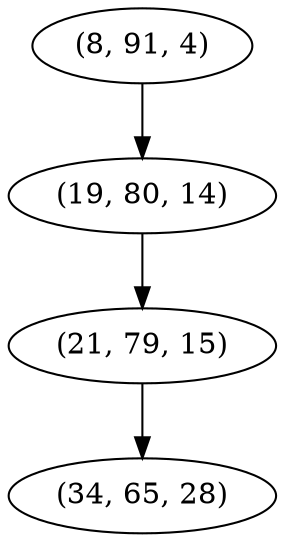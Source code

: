 digraph tree {
    "(8, 91, 4)";
    "(19, 80, 14)";
    "(21, 79, 15)";
    "(34, 65, 28)";
    "(8, 91, 4)" -> "(19, 80, 14)";
    "(19, 80, 14)" -> "(21, 79, 15)";
    "(21, 79, 15)" -> "(34, 65, 28)";
}
